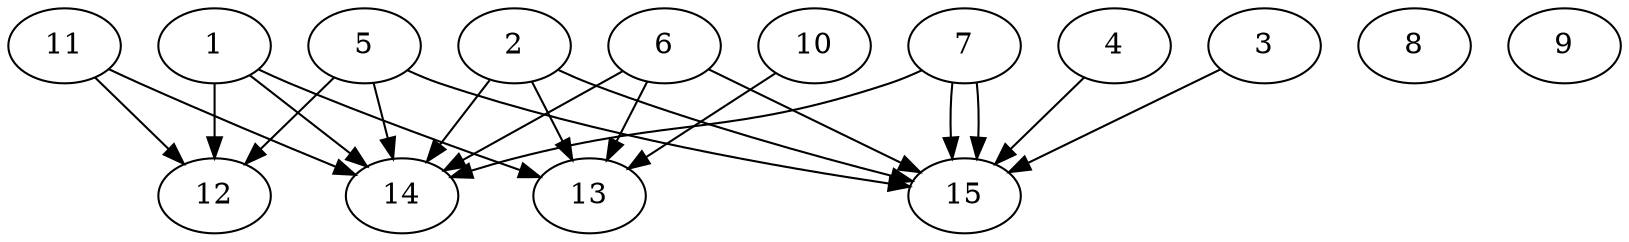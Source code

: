 // DAG automatically generated by daggen at Thu Oct  3 13:59:27 2019
// ./daggen --dot -n 15 --ccr 0.5 --fat 0.9 --regular 0.9 --density 0.7 --mindata 5242880 --maxdata 52428800 
digraph G {
  1 [size="82202624", alpha="0.10", expect_size="41101312"] 
  1 -> 12 [size ="41101312"]
  1 -> 13 [size ="41101312"]
  1 -> 14 [size ="41101312"]
  2 [size="56483840", alpha="0.00", expect_size="28241920"] 
  2 -> 13 [size ="28241920"]
  2 -> 14 [size ="28241920"]
  2 -> 15 [size ="28241920"]
  3 [size="69421056", alpha="0.11", expect_size="34710528"] 
  3 -> 15 [size ="34710528"]
  4 [size="24727552", alpha="0.18", expect_size="12363776"] 
  4 -> 15 [size ="12363776"]
  5 [size="64350208", alpha="0.18", expect_size="32175104"] 
  5 -> 12 [size ="32175104"]
  5 -> 14 [size ="32175104"]
  5 -> 15 [size ="32175104"]
  6 [size="94339072", alpha="0.09", expect_size="47169536"] 
  6 -> 13 [size ="47169536"]
  6 -> 14 [size ="47169536"]
  6 -> 15 [size ="47169536"]
  7 [size="17539072", alpha="0.18", expect_size="8769536"] 
  7 -> 14 [size ="8769536"]
  7 -> 15 [size ="8769536"]
  7 -> 15 [size ="8769536"]
  8 [size="65112064", alpha="0.03", expect_size="32556032"] 
  9 [size="17059840", alpha="0.05", expect_size="8529920"] 
  10 [size="95473664", alpha="0.04", expect_size="47736832"] 
  10 -> 13 [size ="47736832"]
  11 [size="19030016", alpha="0.01", expect_size="9515008"] 
  11 -> 12 [size ="9515008"]
  11 -> 14 [size ="9515008"]
  12 [size="67528704", alpha="0.06", expect_size="33764352"] 
  13 [size="69853184", alpha="0.09", expect_size="34926592"] 
  14 [size="25708544", alpha="0.09", expect_size="12854272"] 
  15 [size="15007744", alpha="0.02", expect_size="7503872"] 
}
